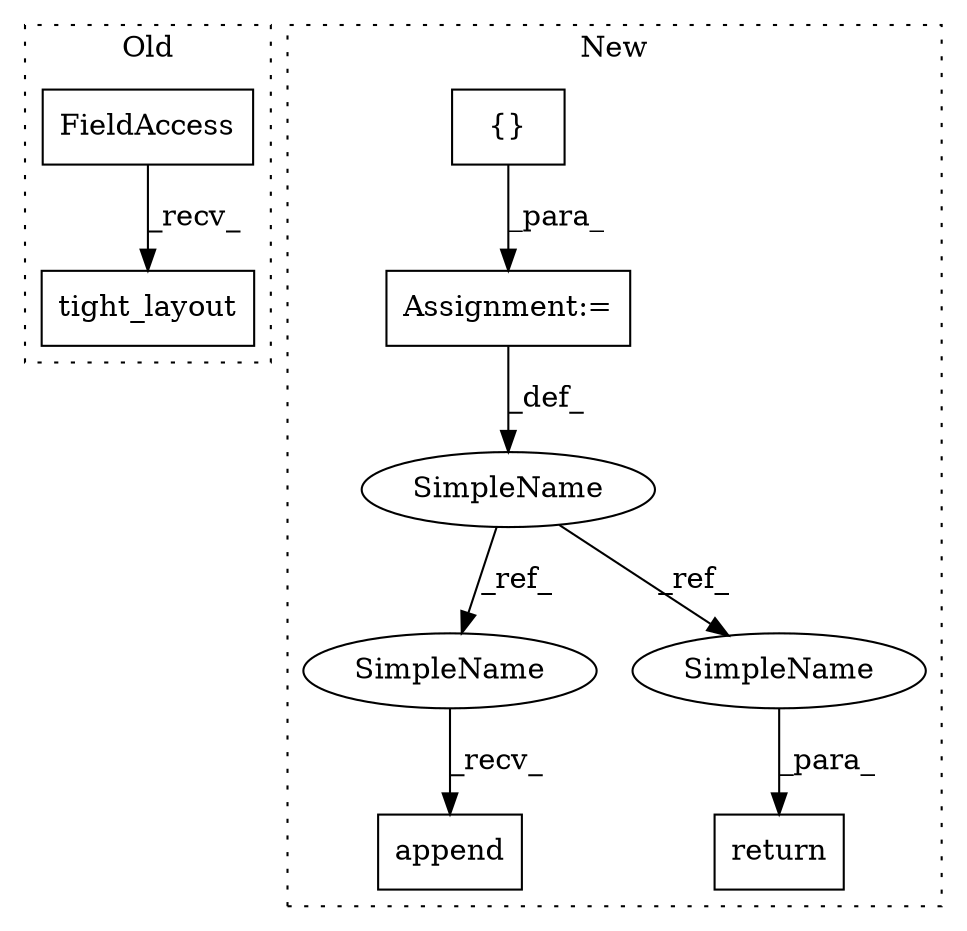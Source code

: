 digraph G {
subgraph cluster0 {
1 [label="tight_layout" a="32" s="20831" l="14" shape="box"];
5 [label="FieldAccess" a="22" s="20813" l="10" shape="box"];
label = "Old";
style="dotted";
}
subgraph cluster1 {
2 [label="return" a="41" s="10267" l="7" shape="box"];
3 [label="SimpleName" a="42" s="9489" l="8" shape="ellipse"];
4 [label="append" a="32" s="10244,10254" l="7,1" shape="box"];
6 [label="{}" a="4" s="9507" l="2" shape="box"];
7 [label="Assignment:=" a="7" s="9497" l="1" shape="box"];
8 [label="SimpleName" a="42" s="10235" l="8" shape="ellipse"];
9 [label="SimpleName" a="42" s="10274" l="8" shape="ellipse"];
label = "New";
style="dotted";
}
3 -> 8 [label="_ref_"];
3 -> 9 [label="_ref_"];
5 -> 1 [label="_recv_"];
6 -> 7 [label="_para_"];
7 -> 3 [label="_def_"];
8 -> 4 [label="_recv_"];
9 -> 2 [label="_para_"];
}
